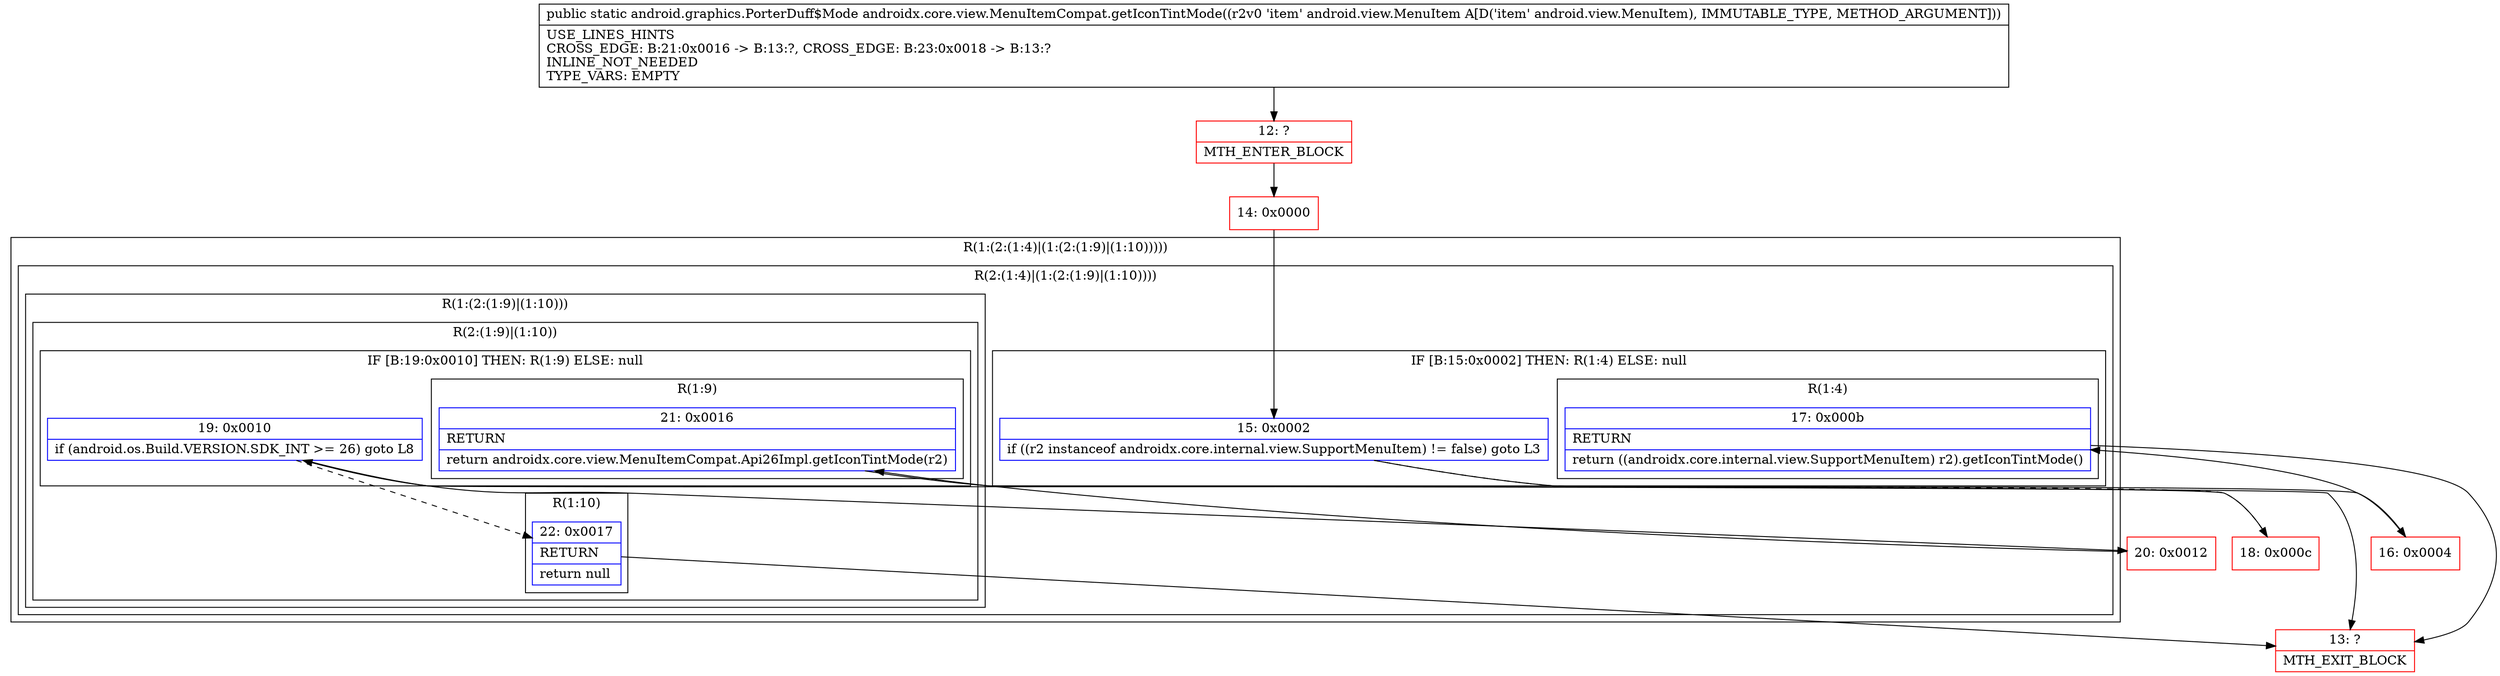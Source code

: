 digraph "CFG forandroidx.core.view.MenuItemCompat.getIconTintMode(Landroid\/view\/MenuItem;)Landroid\/graphics\/PorterDuff$Mode;" {
subgraph cluster_Region_561557563 {
label = "R(1:(2:(1:4)|(1:(2:(1:9)|(1:10)))))";
node [shape=record,color=blue];
subgraph cluster_Region_725262259 {
label = "R(2:(1:4)|(1:(2:(1:9)|(1:10))))";
node [shape=record,color=blue];
subgraph cluster_IfRegion_1743495616 {
label = "IF [B:15:0x0002] THEN: R(1:4) ELSE: null";
node [shape=record,color=blue];
Node_15 [shape=record,label="{15\:\ 0x0002|if ((r2 instanceof androidx.core.internal.view.SupportMenuItem) != false) goto L3\l}"];
subgraph cluster_Region_1100771500 {
label = "R(1:4)";
node [shape=record,color=blue];
Node_17 [shape=record,label="{17\:\ 0x000b|RETURN\l|return ((androidx.core.internal.view.SupportMenuItem) r2).getIconTintMode()\l}"];
}
}
subgraph cluster_Region_629270988 {
label = "R(1:(2:(1:9)|(1:10)))";
node [shape=record,color=blue];
subgraph cluster_Region_1522089416 {
label = "R(2:(1:9)|(1:10))";
node [shape=record,color=blue];
subgraph cluster_IfRegion_1625715454 {
label = "IF [B:19:0x0010] THEN: R(1:9) ELSE: null";
node [shape=record,color=blue];
Node_19 [shape=record,label="{19\:\ 0x0010|if (android.os.Build.VERSION.SDK_INT \>= 26) goto L8\l}"];
subgraph cluster_Region_1113417566 {
label = "R(1:9)";
node [shape=record,color=blue];
Node_21 [shape=record,label="{21\:\ 0x0016|RETURN\l|return androidx.core.view.MenuItemCompat.Api26Impl.getIconTintMode(r2)\l}"];
}
}
subgraph cluster_Region_1748511056 {
label = "R(1:10)";
node [shape=record,color=blue];
Node_22 [shape=record,label="{22\:\ 0x0017|RETURN\l|return null\l}"];
}
}
}
}
}
Node_12 [shape=record,color=red,label="{12\:\ ?|MTH_ENTER_BLOCK\l}"];
Node_14 [shape=record,color=red,label="{14\:\ 0x0000}"];
Node_16 [shape=record,color=red,label="{16\:\ 0x0004}"];
Node_13 [shape=record,color=red,label="{13\:\ ?|MTH_EXIT_BLOCK\l}"];
Node_18 [shape=record,color=red,label="{18\:\ 0x000c}"];
Node_20 [shape=record,color=red,label="{20\:\ 0x0012}"];
MethodNode[shape=record,label="{public static android.graphics.PorterDuff$Mode androidx.core.view.MenuItemCompat.getIconTintMode((r2v0 'item' android.view.MenuItem A[D('item' android.view.MenuItem), IMMUTABLE_TYPE, METHOD_ARGUMENT]))  | USE_LINES_HINTS\lCROSS_EDGE: B:21:0x0016 \-\> B:13:?, CROSS_EDGE: B:23:0x0018 \-\> B:13:?\lINLINE_NOT_NEEDED\lTYPE_VARS: EMPTY\l}"];
MethodNode -> Node_12;Node_15 -> Node_16;
Node_15 -> Node_18[style=dashed];
Node_17 -> Node_13;
Node_19 -> Node_20;
Node_19 -> Node_22[style=dashed];
Node_21 -> Node_13;
Node_22 -> Node_13;
Node_12 -> Node_14;
Node_14 -> Node_15;
Node_16 -> Node_17;
Node_18 -> Node_19;
Node_20 -> Node_21;
}

